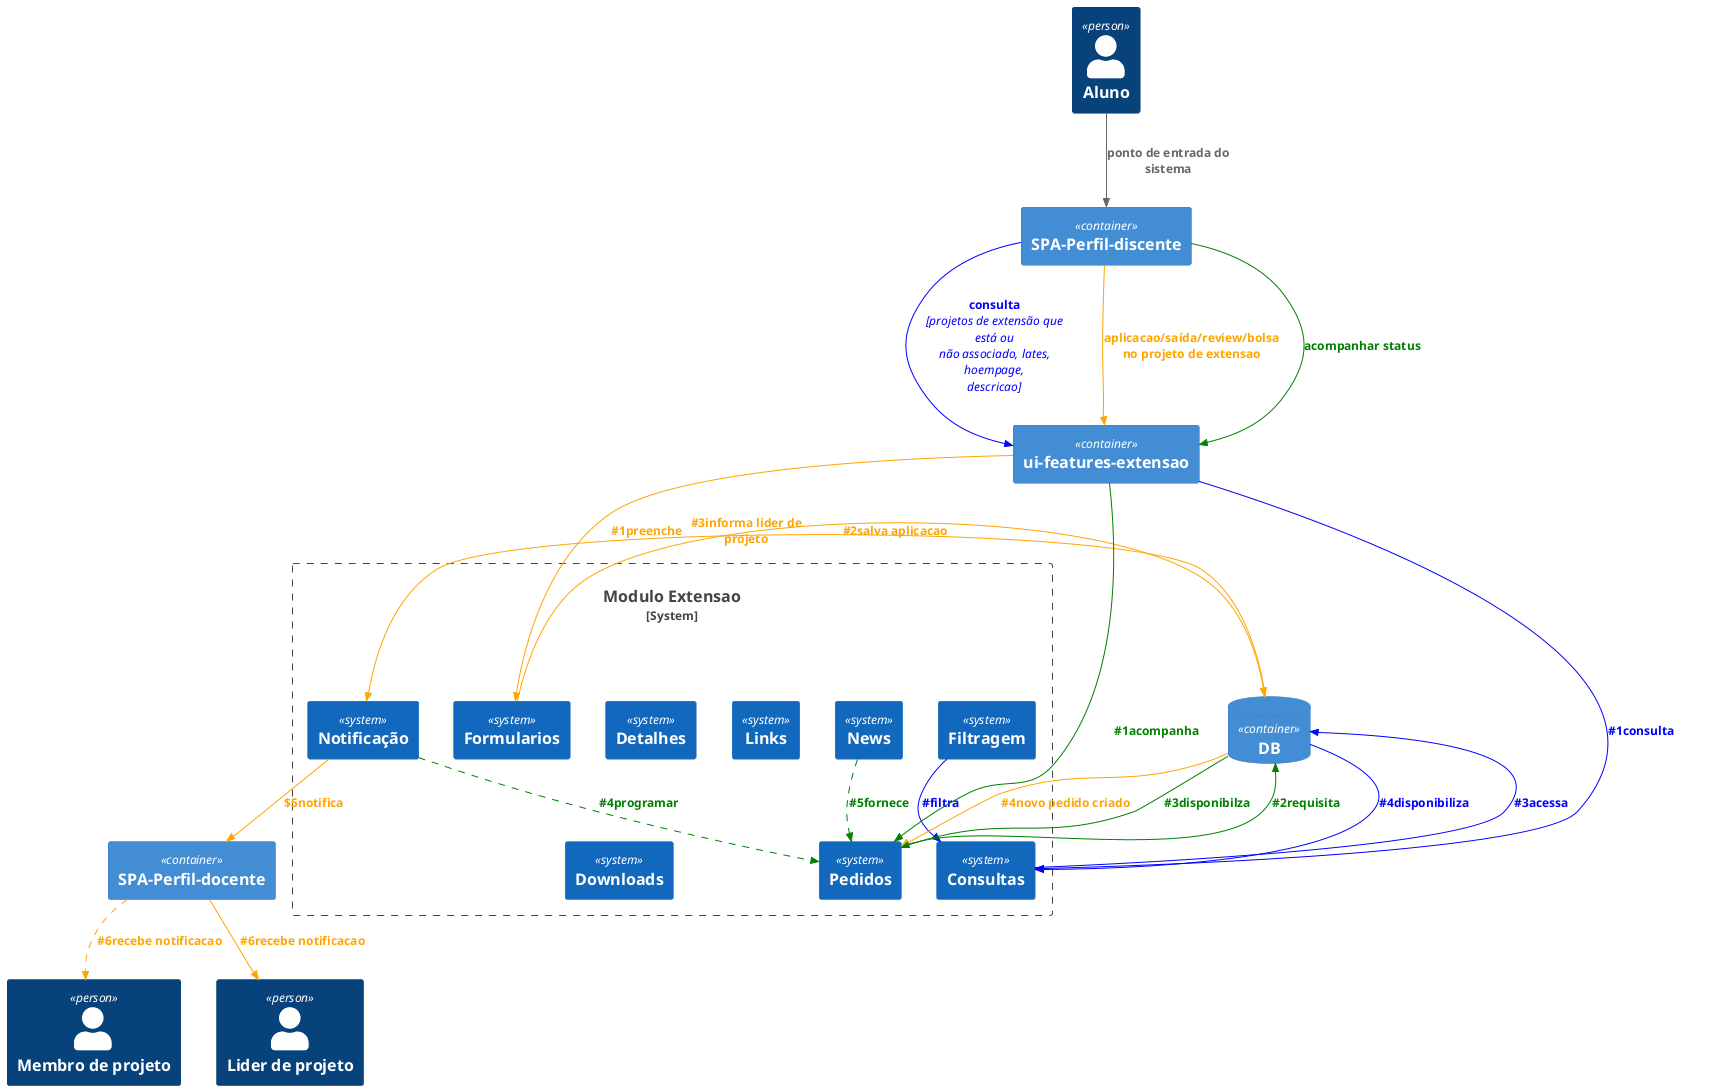 @startuml C4_Elements
!include <C4/C4_Container>

Person(membrosDeProjeto, "Membro de projeto")
Person(liderDeProjeto, "Lider de projeto")
Person(aluno, "Aluno")

AddRelTag("u1d", $textColor="blue", $lineColor="blue", $lineStyle = DashedLine())
AddRelTag("u1", $textColor="blue", $lineColor="blue")
AddRelTag("u2d", $textColor="orange", $lineColor="orange", $lineStyle = DashedLine())
AddRelTag("u2", $textColor="orange", $lineColor="orange")
AddRelTag("u3d", $textColor="green", $lineColor="green", $lineStyle = DashedLine())
AddRelTag("u3", $textColor="green", $lineColor="green")
AddRelTag("u4d", $textColor="purple", $lineColor="purple", $lineStyle = DashedLine())
AddRelTag("u4", $textColor="purple", $lineColor="purple")
AddRelTag("u5d", $textColor="red", $lineColor="red", $lineStyle = DashedLine())
AddRelTag("u5", $textColor="red", $lineColor="red")

Container(spadis, "SPA-Perfil-discente")
Container(spadoc, "SPA-Perfil-docente")
ContainerDb(db, "DB", "", "")
Container(md, "ui-features-extensao", "", "")
System_Boundary(c2,Modulo Extensao){

System(statusSistema, "Pedidos")
System(notificacaoSistema, "Notificação")
System(descricaoSistema, "Detalhes")

' System(regrasNegocioSistema, "Regras de negócio")
System(filtragemSistema, "Filtragem")
System(consultaSistemas, "Consultas")
System(linksSistema, "Links")
System(formulariosSistema, "Formularios")
System(downloadsSistema, "Downloads")
System(newsSistema, "News")
}
'consultar projetos de extensao/homepage/lates/descricao que esteja ou nao associado, descricao
Rel(aluno, spadis, "ponto de entrada do sistema")
Rel(spadis, md, "consulta", "projetos de extensão que está ou não associado, lates, hoempage, descricao", $tags="u1")
Rel(md, consultaSistemas,"#1consulta", $tags="u1")
Rel(filtragemSistema, consultaSistemas,"#filtra", $tags="u1")
Rel(consultaSistemas, db,"#3acessa", $tags="u1")
Rel(db, consultaSistemas,"#4disponibiliza", $tags="u1")

'aplicar/sair/review/solicitar bolsa para projetos de extensão
Rel(spadis, md, "aplicacao/saída/review/bolsa no projeto de extensao", $tags="u2")
Rel(md, formulariosSistema,"#1preenche", $tags="u2")
Rel(formulariosSistema, db,"#2salva aplicacao", $tags="u2")
Rel(db, notificacaoSistema,"#3informa lider de projeto", $tags="u2")
Rel(db, statusSistema,"#4novo pedido criado", $tags="u2")
Rel(notificacaoSistema, spadoc,"$5notifica", $tags="u2")
Rel(spadoc, liderDeProjeto,"#6recebe notificacao", $tags="u2")
Rel(spadoc, membrosDeProjeto,"#6recebe notificacao", $tags="u2d")

'acompanhar pedidos
Rel(spadis, md, "acompanhar status", $tags="u3")
Rel(md, statusSistema, "#1acompanha", $tags="u3")
Rel(statusSistema, db,"#2requisita", $tags="u3")
Rel(db, statusSistema,"#3disponibilza", "",$tags="u3")
Rel(notificacaoSistema,statusSistema,"#4programar", $tags="u3d")
Rel(newsSistema,statusSistema,"#5fornece", $tags="u3d")


@enduml
